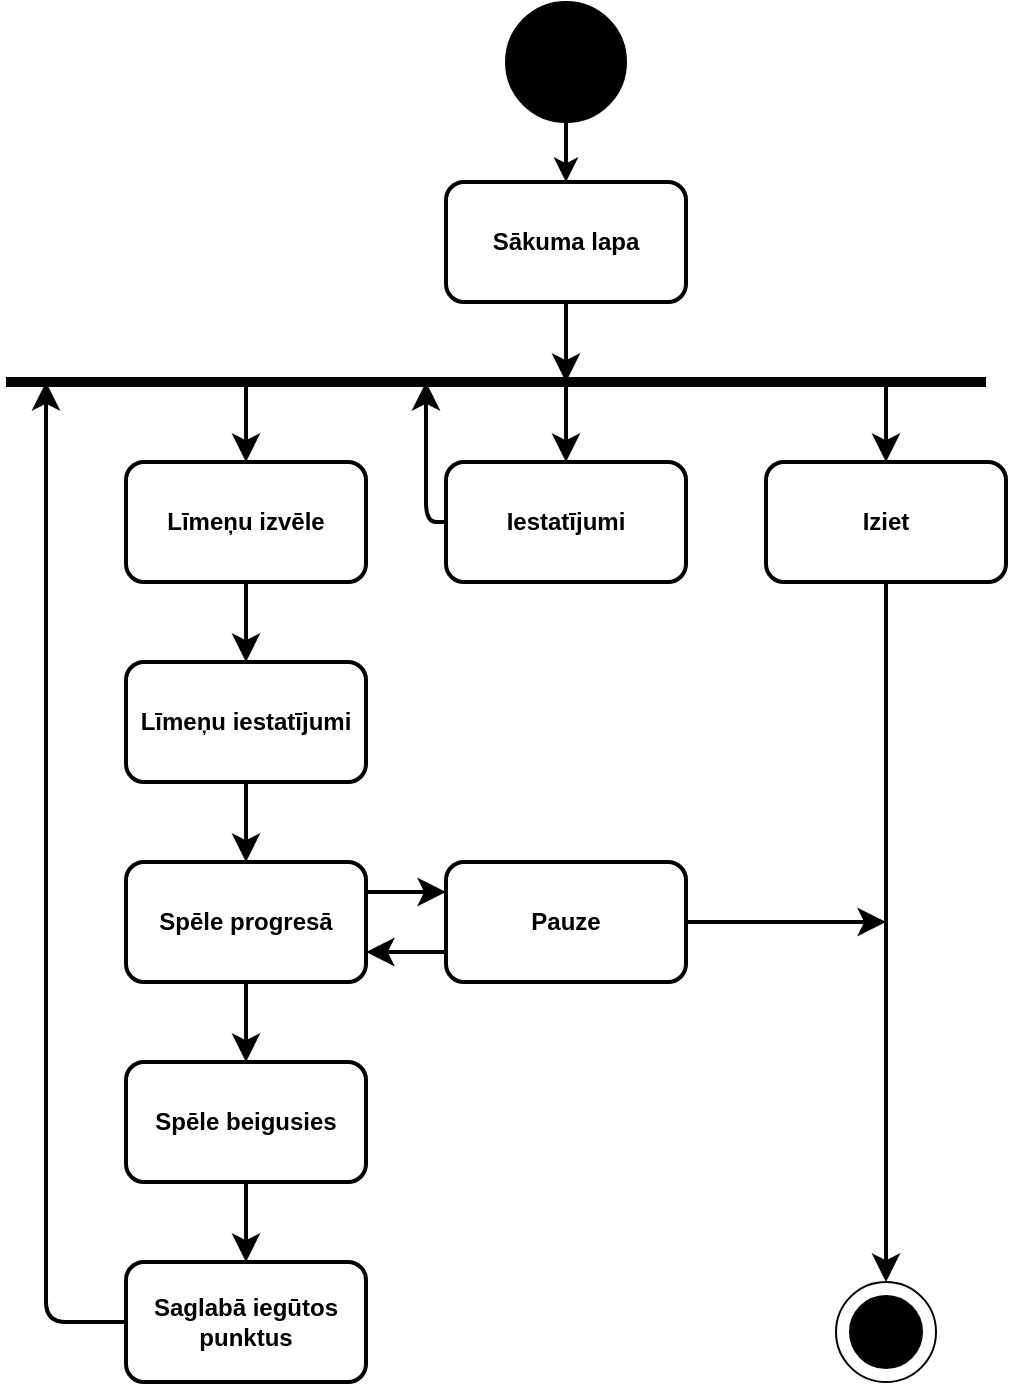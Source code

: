 <mxfile version="24.0.8" type="device">
  <diagram name="Page-1" id="XIduD3ZDHgZkdPSbI3P7">
    <mxGraphModel dx="1914" dy="1008" grid="1" gridSize="10" guides="1" tooltips="1" connect="1" arrows="1" fold="1" page="1" pageScale="1" pageWidth="850" pageHeight="1100" math="0" shadow="0">
      <root>
        <mxCell id="0" />
        <mxCell id="1" parent="0" />
        <mxCell id="foK5R1PELCVjv77ynaiI-3" style="edgeStyle=orthogonalEdgeStyle;rounded=1;orthogonalLoop=1;jettySize=auto;html=1;exitX=0.5;exitY=1;exitDx=0;exitDy=0;entryX=0.5;entryY=0;entryDx=0;entryDy=0;strokeColor=default;strokeWidth=2;align=center;verticalAlign=middle;fontFamily=Helvetica;fontSize=12;fontColor=default;fontStyle=1;fillColor=default;" parent="1" source="foK5R1PELCVjv77ynaiI-1" target="foK5R1PELCVjv77ynaiI-2" edge="1">
          <mxGeometry relative="1" as="geometry" />
        </mxCell>
        <mxCell id="foK5R1PELCVjv77ynaiI-1" value="" style="ellipse;whiteSpace=wrap;html=1;fillStyle=solid;fillColor=#000000;" parent="1" vertex="1">
          <mxGeometry x="360" y="10" width="60" height="60" as="geometry" />
        </mxCell>
        <mxCell id="foK5R1PELCVjv77ynaiI-5" style="edgeStyle=none;rounded=1;orthogonalLoop=1;jettySize=auto;html=1;exitX=0.5;exitY=1;exitDx=0;exitDy=0;fontSize=12;startSize=8;endSize=8;strokeColor=default;strokeWidth=2;align=center;verticalAlign=middle;fontFamily=Helvetica;fontColor=default;fontStyle=1;fillColor=default;" parent="1" source="foK5R1PELCVjv77ynaiI-2" edge="1">
          <mxGeometry relative="1" as="geometry">
            <mxPoint x="390" y="200" as="targetPoint" />
          </mxGeometry>
        </mxCell>
        <mxCell id="foK5R1PELCVjv77ynaiI-2" value="Sākuma lapa" style="rounded=1;whiteSpace=wrap;html=1;strokeColor=default;strokeWidth=2;align=center;verticalAlign=middle;fontFamily=Helvetica;fontSize=12;fontColor=default;fontStyle=1;fillColor=default;" parent="1" vertex="1">
          <mxGeometry x="330" y="100" width="120" height="60" as="geometry" />
        </mxCell>
        <mxCell id="foK5R1PELCVjv77ynaiI-4" value="" style="endArrow=none;html=1;rounded=1;fontSize=12;startSize=8;endSize=8;strokeWidth=5;strokeColor=default;align=center;verticalAlign=middle;fontFamily=Helvetica;fontColor=default;fontStyle=1;fillColor=default;" parent="1" edge="1">
          <mxGeometry width="50" height="50" relative="1" as="geometry">
            <mxPoint x="110" y="200" as="sourcePoint" />
            <mxPoint x="600" y="200" as="targetPoint" />
          </mxGeometry>
        </mxCell>
        <mxCell id="foK5R1PELCVjv77ynaiI-13" style="edgeStyle=none;rounded=1;orthogonalLoop=1;jettySize=auto;html=1;exitX=0.5;exitY=1;exitDx=0;exitDy=0;entryX=0.5;entryY=0;entryDx=0;entryDy=0;fontSize=12;startSize=8;endSize=8;strokeColor=default;strokeWidth=2;align=center;verticalAlign=middle;fontFamily=Helvetica;fontColor=default;fontStyle=1;fillColor=default;" parent="1" source="foK5R1PELCVjv77ynaiI-6" target="foK5R1PELCVjv77ynaiI-12" edge="1">
          <mxGeometry relative="1" as="geometry" />
        </mxCell>
        <mxCell id="foK5R1PELCVjv77ynaiI-6" value="Līmeņu izvēle" style="rounded=1;whiteSpace=wrap;html=1;strokeColor=default;strokeWidth=2;align=center;verticalAlign=middle;fontFamily=Helvetica;fontSize=12;fontColor=default;fontStyle=1;fillColor=default;" parent="1" vertex="1">
          <mxGeometry x="170" y="240" width="120" height="60" as="geometry" />
        </mxCell>
        <mxCell id="foK5R1PELCVjv77ynaiI-7" value="" style="endArrow=classic;html=1;rounded=1;fontSize=12;startSize=8;endSize=8;entryX=0.5;entryY=0;entryDx=0;entryDy=0;strokeColor=default;strokeWidth=2;align=center;verticalAlign=middle;fontFamily=Helvetica;fontColor=default;fontStyle=1;fillColor=default;" parent="1" target="foK5R1PELCVjv77ynaiI-6" edge="1">
          <mxGeometry width="50" height="50" relative="1" as="geometry">
            <mxPoint x="230" y="200" as="sourcePoint" />
            <mxPoint x="325" y="190" as="targetPoint" />
          </mxGeometry>
        </mxCell>
        <mxCell id="foK5R1PELCVjv77ynaiI-8" value="Iestatījumi" style="rounded=1;whiteSpace=wrap;html=1;strokeColor=default;strokeWidth=2;align=center;verticalAlign=middle;fontFamily=Helvetica;fontSize=12;fontColor=default;fontStyle=1;fillColor=default;" parent="1" vertex="1">
          <mxGeometry x="330" y="240" width="120" height="60" as="geometry" />
        </mxCell>
        <mxCell id="foK5R1PELCVjv77ynaiI-9" value="" style="endArrow=classic;html=1;rounded=1;fontSize=12;startSize=8;endSize=8;entryX=0.5;entryY=0;entryDx=0;entryDy=0;strokeColor=default;strokeWidth=2;align=center;verticalAlign=middle;fontFamily=Helvetica;fontColor=default;fontStyle=1;fillColor=default;" parent="1" target="foK5R1PELCVjv77ynaiI-8" edge="1">
          <mxGeometry width="50" height="50" relative="1" as="geometry">
            <mxPoint x="390" y="200" as="sourcePoint" />
            <mxPoint x="515" y="230" as="targetPoint" />
          </mxGeometry>
        </mxCell>
        <mxCell id="foK5R1PELCVjv77ynaiI-11" value="" style="endArrow=classic;html=1;rounded=1;fontSize=12;startSize=8;endSize=8;entryX=0.5;entryY=0;entryDx=0;entryDy=0;strokeColor=default;strokeWidth=2;align=center;verticalAlign=middle;fontFamily=Helvetica;fontColor=default;fontStyle=1;fillColor=default;" parent="1" target="foK5R1PELCVjv77ynaiI-27" edge="1">
          <mxGeometry width="50" height="50" relative="1" as="geometry">
            <mxPoint x="550" y="200" as="sourcePoint" />
            <mxPoint x="550" y="240" as="targetPoint" />
          </mxGeometry>
        </mxCell>
        <mxCell id="foK5R1PELCVjv77ynaiI-18" style="edgeStyle=none;rounded=1;orthogonalLoop=1;jettySize=auto;html=1;exitX=0.5;exitY=1;exitDx=0;exitDy=0;entryX=0.5;entryY=0;entryDx=0;entryDy=0;fontSize=12;startSize=8;endSize=8;strokeColor=default;strokeWidth=2;align=center;verticalAlign=middle;fontFamily=Helvetica;fontColor=default;fontStyle=1;fillColor=default;" parent="1" source="foK5R1PELCVjv77ynaiI-12" target="foK5R1PELCVjv77ynaiI-17" edge="1">
          <mxGeometry relative="1" as="geometry" />
        </mxCell>
        <mxCell id="foK5R1PELCVjv77ynaiI-12" value="Līmeņu iestatījumi" style="rounded=1;whiteSpace=wrap;html=1;strokeColor=default;strokeWidth=2;align=center;verticalAlign=middle;fontFamily=Helvetica;fontSize=12;fontColor=default;fontStyle=1;fillColor=default;" parent="1" vertex="1">
          <mxGeometry x="170" y="340" width="120" height="60" as="geometry" />
        </mxCell>
        <mxCell id="foK5R1PELCVjv77ynaiI-16" value="" style="endArrow=classic;html=1;rounded=1;fontSize=12;startSize=8;endSize=8;strokeColor=default;strokeWidth=2;align=center;verticalAlign=middle;fontFamily=Helvetica;fontColor=default;fontStyle=1;fillColor=default;" parent="1" edge="1">
          <mxGeometry width="50" height="50" relative="1" as="geometry">
            <mxPoint x="330" y="270" as="sourcePoint" />
            <mxPoint x="320" y="200" as="targetPoint" />
            <Array as="points">
              <mxPoint x="320" y="270" />
            </Array>
          </mxGeometry>
        </mxCell>
        <mxCell id="foK5R1PELCVjv77ynaiI-29" style="edgeStyle=none;rounded=1;orthogonalLoop=1;jettySize=auto;html=1;exitX=0.5;exitY=1;exitDx=0;exitDy=0;entryX=0.5;entryY=0;entryDx=0;entryDy=0;fontSize=12;startSize=8;endSize=8;strokeColor=default;strokeWidth=2;align=center;verticalAlign=middle;fontFamily=Helvetica;fontColor=default;fontStyle=1;fillColor=default;" parent="1" source="foK5R1PELCVjv77ynaiI-17" target="foK5R1PELCVjv77ynaiI-26" edge="1">
          <mxGeometry relative="1" as="geometry" />
        </mxCell>
        <mxCell id="foK5R1PELCVjv77ynaiI-34" style="edgeStyle=none;rounded=1;orthogonalLoop=1;jettySize=auto;html=1;exitX=1;exitY=0.25;exitDx=0;exitDy=0;entryX=0;entryY=0.25;entryDx=0;entryDy=0;fontSize=12;startSize=8;endSize=8;strokeColor=default;strokeWidth=2;align=center;verticalAlign=middle;fontFamily=Helvetica;fontColor=default;fontStyle=1;fillColor=default;" parent="1" source="foK5R1PELCVjv77ynaiI-17" target="foK5R1PELCVjv77ynaiI-33" edge="1">
          <mxGeometry relative="1" as="geometry" />
        </mxCell>
        <mxCell id="foK5R1PELCVjv77ynaiI-17" value="Spēle progresā" style="rounded=1;whiteSpace=wrap;html=1;strokeColor=default;strokeWidth=2;align=center;verticalAlign=middle;fontFamily=Helvetica;fontSize=12;fontColor=default;fontStyle=1;fillColor=default;" parent="1" vertex="1">
          <mxGeometry x="170" y="440" width="120" height="60" as="geometry" />
        </mxCell>
        <mxCell id="foK5R1PELCVjv77ynaiI-22" value="s" style="ellipse;whiteSpace=wrap;html=1;aspect=fixed;" parent="1" vertex="1">
          <mxGeometry x="525" y="650" width="50" height="50" as="geometry" />
        </mxCell>
        <mxCell id="foK5R1PELCVjv77ynaiI-23" value="" style="ellipse;whiteSpace=wrap;html=1;aspect=fixed;fillColor=#000000;" parent="1" vertex="1">
          <mxGeometry x="532" y="657" width="36" height="36" as="geometry" />
        </mxCell>
        <mxCell id="foK5R1PELCVjv77ynaiI-30" style="edgeStyle=none;rounded=1;orthogonalLoop=1;jettySize=auto;html=1;exitX=0;exitY=0.5;exitDx=0;exitDy=0;fontSize=12;startSize=8;endSize=8;strokeColor=default;strokeWidth=2;align=center;verticalAlign=middle;fontFamily=Helvetica;fontColor=default;fontStyle=1;fillColor=default;" parent="1" source="foK5R1PELCVjv77ynaiI-31" edge="1">
          <mxGeometry relative="1" as="geometry">
            <mxPoint x="130" y="200" as="targetPoint" />
            <Array as="points">
              <mxPoint x="130" y="670" />
            </Array>
          </mxGeometry>
        </mxCell>
        <mxCell id="foK5R1PELCVjv77ynaiI-32" style="edgeStyle=none;rounded=1;orthogonalLoop=1;jettySize=auto;html=1;exitX=0.5;exitY=1;exitDx=0;exitDy=0;entryX=0.5;entryY=0;entryDx=0;entryDy=0;fontSize=12;startSize=8;endSize=8;strokeColor=default;strokeWidth=2;align=center;verticalAlign=middle;fontFamily=Helvetica;fontColor=default;fontStyle=1;fillColor=default;" parent="1" source="foK5R1PELCVjv77ynaiI-26" target="foK5R1PELCVjv77ynaiI-31" edge="1">
          <mxGeometry relative="1" as="geometry" />
        </mxCell>
        <mxCell id="foK5R1PELCVjv77ynaiI-26" value="Spēle beigusies" style="rounded=1;whiteSpace=wrap;html=1;strokeColor=default;strokeWidth=2;align=center;verticalAlign=middle;fontFamily=Helvetica;fontSize=12;fontColor=default;fontStyle=1;fillColor=default;" parent="1" vertex="1">
          <mxGeometry x="170" y="540" width="120" height="60" as="geometry" />
        </mxCell>
        <mxCell id="foK5R1PELCVjv77ynaiI-27" value="Iziet" style="rounded=1;whiteSpace=wrap;html=1;fontSize=12;strokeWidth=2;fontStyle=1;strokeColor=default;align=center;verticalAlign=middle;fontFamily=Helvetica;fontColor=default;fillColor=default;" parent="1" vertex="1">
          <mxGeometry x="490" y="240" width="120" height="60" as="geometry" />
        </mxCell>
        <mxCell id="foK5R1PELCVjv77ynaiI-28" style="edgeStyle=none;rounded=1;orthogonalLoop=1;jettySize=auto;html=1;exitX=0.5;exitY=1;exitDx=0;exitDy=0;entryX=0.5;entryY=0;entryDx=0;entryDy=0;fontSize=12;startSize=8;endSize=8;strokeColor=default;strokeWidth=2;align=center;verticalAlign=middle;fontFamily=Helvetica;fontColor=default;fontStyle=1;fillColor=default;" parent="1" source="foK5R1PELCVjv77ynaiI-27" target="foK5R1PELCVjv77ynaiI-22" edge="1">
          <mxGeometry relative="1" as="geometry" />
        </mxCell>
        <mxCell id="foK5R1PELCVjv77ynaiI-31" value="Saglabā iegūtos punktus" style="rounded=1;whiteSpace=wrap;html=1;strokeColor=default;strokeWidth=2;align=center;verticalAlign=middle;fontFamily=Helvetica;fontSize=12;fontColor=default;fontStyle=1;fillColor=default;" parent="1" vertex="1">
          <mxGeometry x="170" y="640" width="120" height="60" as="geometry" />
        </mxCell>
        <mxCell id="foK5R1PELCVjv77ynaiI-35" style="edgeStyle=none;rounded=1;orthogonalLoop=1;jettySize=auto;html=1;exitX=0;exitY=0.75;exitDx=0;exitDy=0;entryX=1;entryY=0.75;entryDx=0;entryDy=0;fontSize=12;startSize=8;endSize=8;strokeColor=default;strokeWidth=2;align=center;verticalAlign=middle;fontFamily=Helvetica;fontColor=default;fontStyle=1;fillColor=default;" parent="1" source="foK5R1PELCVjv77ynaiI-33" target="foK5R1PELCVjv77ynaiI-17" edge="1">
          <mxGeometry relative="1" as="geometry" />
        </mxCell>
        <mxCell id="foK5R1PELCVjv77ynaiI-37" style="edgeStyle=none;rounded=1;orthogonalLoop=1;jettySize=auto;html=1;exitX=1;exitY=0.5;exitDx=0;exitDy=0;fontSize=12;startSize=8;endSize=8;strokeColor=default;strokeWidth=2;align=center;verticalAlign=middle;fontFamily=Helvetica;fontColor=default;fontStyle=1;fillColor=default;" parent="1" source="foK5R1PELCVjv77ynaiI-33" edge="1">
          <mxGeometry relative="1" as="geometry">
            <mxPoint x="550" y="470" as="targetPoint" />
            <Array as="points">
              <mxPoint x="550" y="470" />
            </Array>
          </mxGeometry>
        </mxCell>
        <mxCell id="foK5R1PELCVjv77ynaiI-33" value="Pauze" style="rounded=1;whiteSpace=wrap;html=1;strokeColor=default;strokeWidth=2;align=center;verticalAlign=middle;fontFamily=Helvetica;fontSize=12;fontColor=default;fontStyle=1;fillColor=default;" parent="1" vertex="1">
          <mxGeometry x="330" y="440" width="120" height="60" as="geometry" />
        </mxCell>
      </root>
    </mxGraphModel>
  </diagram>
</mxfile>
